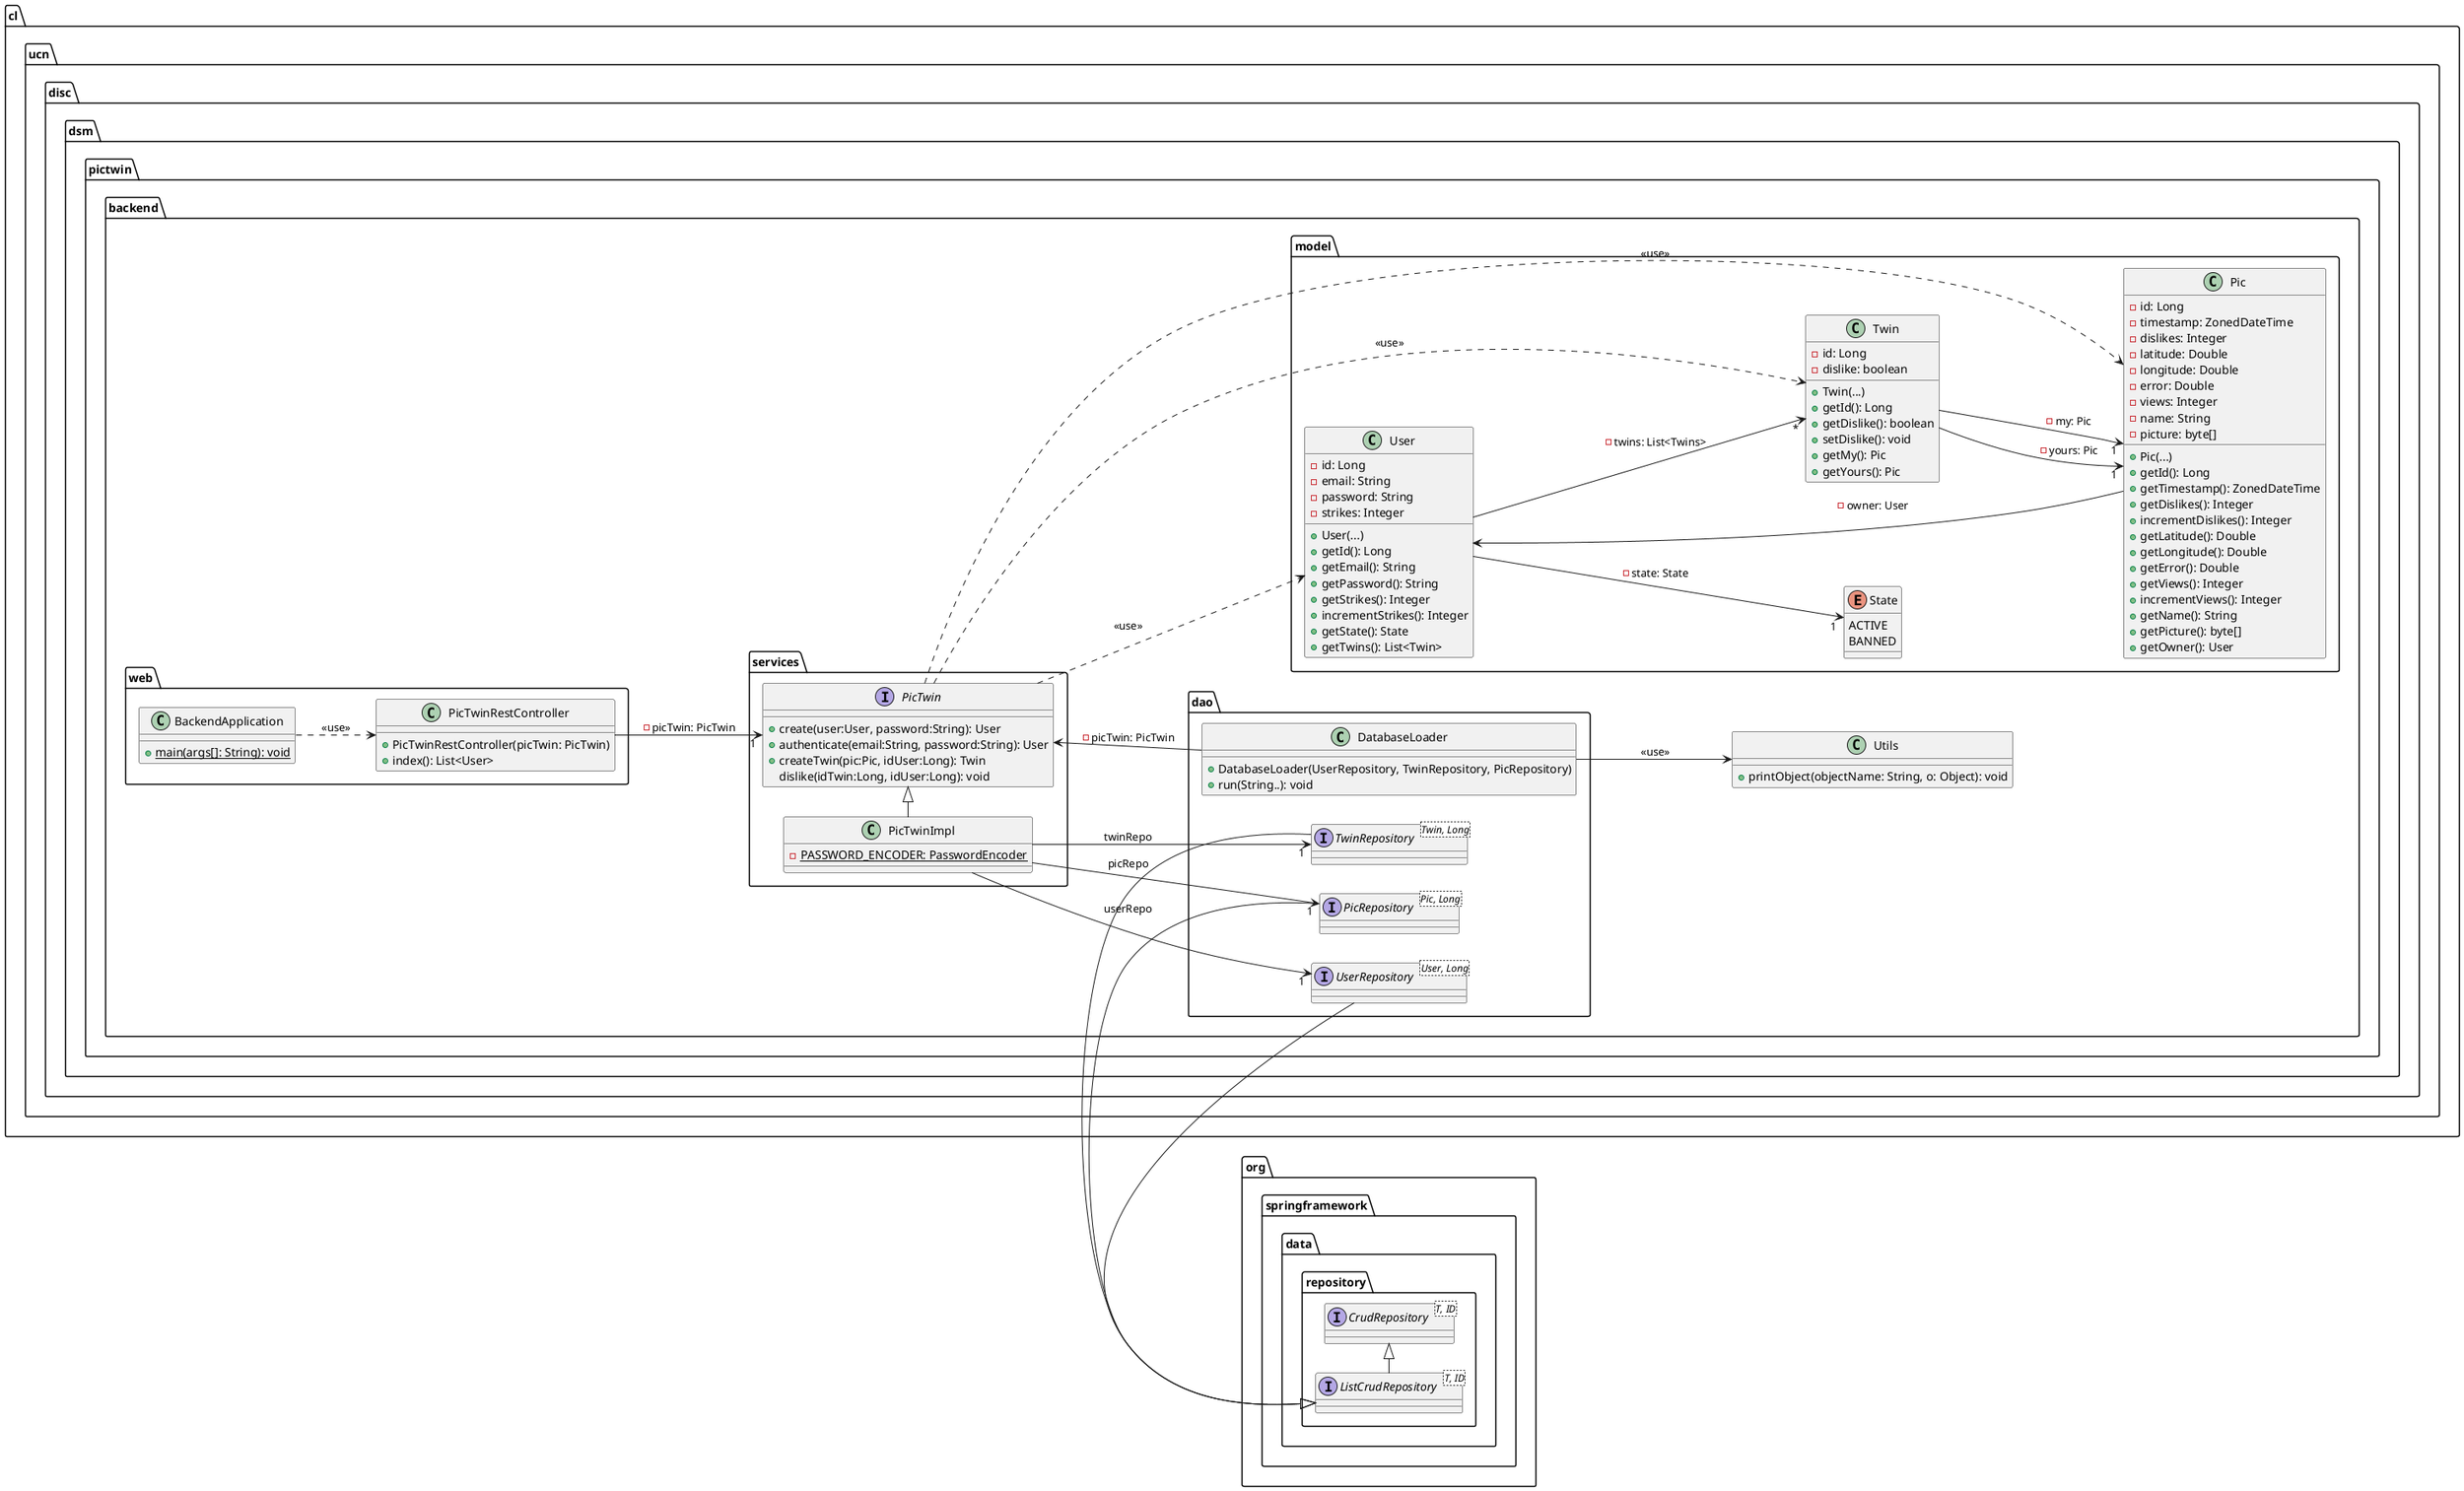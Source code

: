 @startuml
'https://plantuml.com/sequence-diagram
left to right direction

package cl.ucn.disc.dsm.pictwin.backend.model {
    class User{
        -id: Long
        -email: String
        -password: String
        -strikes: Integer

        +User(...)
        +getId(): Long
        +getEmail(): String
        +getPassword(): String
        +getStrikes(): Integer
        +incrementStrikes(): Integer
        +getState(): State
        +getTwins(): List<Twin>
    }

    class Twin{
        -id: Long
        -dislike: boolean

        +Twin(...)
        +getId(): Long
        +getDislike(): boolean
        +setDislike(): void
        +getMy(): Pic
        +getYours(): Pic
    }

    class Pic{
        -id: Long
        -timestamp: ZonedDateTime
        -dislikes: Integer
        -latitude: Double
        -longitude: Double
        -error: Double
        -views: Integer
        -name: String
        -picture: byte[]

        +Pic(...)
        +getId(): Long
        +getTimestamp(): ZonedDateTime
        +getDislikes(): Integer
        +incrementDislikes(): Integer
        +getLatitude(): Double
        +getLongitude(): Double
        +getError(): Double
        +getViews(): Integer
        +incrementViews(): Integer
        +getName(): String
        +getPicture(): byte[]
        +getOwner(): User
    }

    enum State{
        ACTIVE
        BANNED
    }
}

package org.springframework.data.repository {
    interface ListCrudRepository<T, ID>{}

    interface CrudRepository<T, ID>{}
}

package cl.ucn.disc.dsm.pictwin.backend.services {
    interface PicTwin{
        +create(user:User, password:String): User
        +authenticate(email:String, password:String): User
        +createTwin(pic:Pic, idUser:Long): Twin
        dislike(idTwin:Long, idUser:Long): void
    }

    class PicTwinImpl {
        {static}-PASSWORD_ENCODER: PasswordEncoder
    }
}

package cl.ucn.disc.dsm.pictwin.backend {
    class Utils {
        +printObject(objectName: String, o: Object): void
    }
}

package cl.ucn.disc.dsm.pictwin.backend.dao {
    class DatabaseLoader {
        +DatabaseLoader(UserRepository, TwinRepository, PicRepository)
        +run(String..): void
    }

    interface UserRepository<User, Long> {}
    interface PicRepository<Pic, Long> {}
    interface TwinRepository<Twin, Long> {}
}

package cl.ucn.disc.dsm.pictwin.backend.web {
    class PicTwinRestController {
            +PicTwinRestController(picTwin: PicTwin)
            +index(): List<User>
    }

    class BackendApplication {
        {static}+main(args[]: String): void
    }
}

User --> "1" State : -state: State
User --> "*" Twin : -twins: List<Twins>

Twin --> "1" Pic : -yours: Pic
Twin --> "1" Pic : -my: Pic

Pic --> User : -owner: User

ListCrudRepository -|> CrudRepository

DatabaseLoader --> PicTwin : -picTwin: PicTwin
DatabaseLoader --> Utils : <<use>>

UserRepository -|> ListCrudRepository
PicRepository -|> ListCrudRepository
TwinRepository -|> ListCrudRepository

PicTwinRestController --> "1" PicTwin : -picTwin: PicTwin

PicTwinImpl --> "1" UserRepository : userRepo
PicTwinImpl --> "1" PicRepository : picRepo
PicTwinImpl --> "1" TwinRepository : twinRepo
PicTwinImpl -|> PicTwin

PicTwin ..> User : <<use>>
PicTwin ..> Pic : <<use>>
PicTwin ..> Twin : <<use>>

BackendApplication ..> PicTwinRestController : <<use>>

@enduml